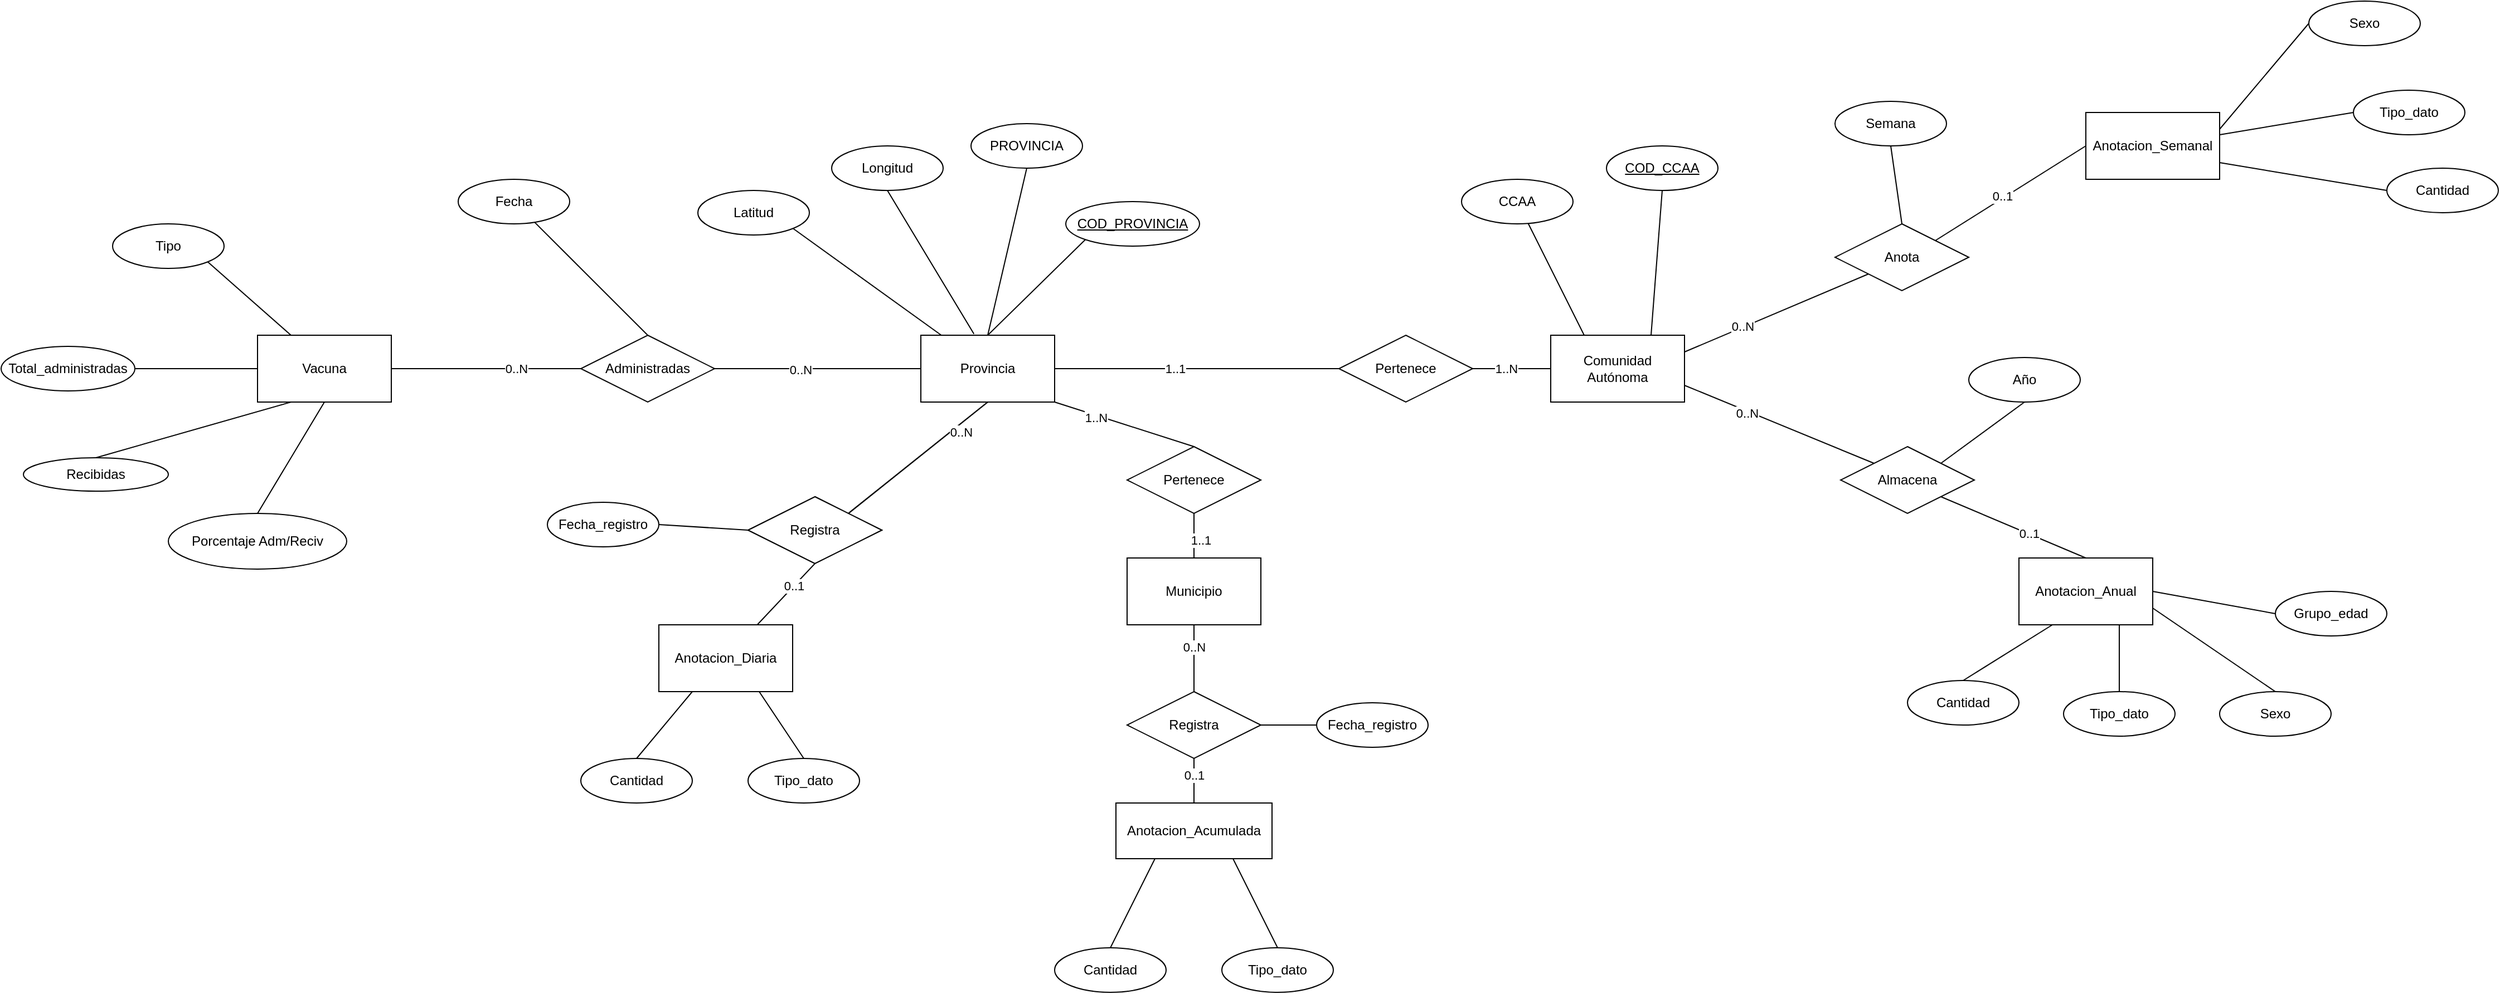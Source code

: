 <mxfile version="17.4.0" type="github">
  <diagram id="R2lEEEUBdFMjLlhIrx00" name="Page-1">
    <mxGraphModel dx="3220" dy="1323" grid="1" gridSize="10" guides="1" tooltips="1" connect="1" arrows="1" fold="1" page="1" pageScale="1" pageWidth="850" pageHeight="1100" math="0" shadow="0" extFonts="Permanent Marker^https://fonts.googleapis.com/css?family=Permanent+Marker">
      <root>
        <mxCell id="0" />
        <mxCell id="1" parent="0" />
        <mxCell id="w57yHe_7JFrNomqTNShA-3" style="rounded=0;orthogonalLoop=1;jettySize=auto;html=1;exitX=0.5;exitY=1;exitDx=0;exitDy=0;entryX=1;entryY=0;entryDx=0;entryDy=0;endArrow=none;endFill=0;" edge="1" parent="1" source="OdBqMyks01wx5SP8Kabh-1" target="w57yHe_7JFrNomqTNShA-2">
          <mxGeometry relative="1" as="geometry" />
        </mxCell>
        <mxCell id="w57yHe_7JFrNomqTNShA-5" value="0..N" style="edgeLabel;html=1;align=center;verticalAlign=middle;resizable=0;points=[];" vertex="1" connectable="0" parent="w57yHe_7JFrNomqTNShA-3">
          <mxGeometry x="-0.6" y="-2" relative="1" as="geometry">
            <mxPoint x="2" y="8" as="offset" />
          </mxGeometry>
        </mxCell>
        <mxCell id="OdBqMyks01wx5SP8Kabh-1" value="Provincia" style="rounded=0;whiteSpace=wrap;html=1;" parent="1" vertex="1">
          <mxGeometry x="165" y="390" width="120" height="60" as="geometry" />
        </mxCell>
        <mxCell id="OdBqMyks01wx5SP8Kabh-2" value="Pertenece" style="rhombus;whiteSpace=wrap;html=1;" parent="1" vertex="1">
          <mxGeometry x="540" y="390" width="120" height="60" as="geometry" />
        </mxCell>
        <mxCell id="OdBqMyks01wx5SP8Kabh-3" value="Comunidad Autónoma" style="rounded=0;whiteSpace=wrap;html=1;" parent="1" vertex="1">
          <mxGeometry x="730" y="390" width="120" height="60" as="geometry" />
        </mxCell>
        <mxCell id="OdBqMyks01wx5SP8Kabh-4" value="PROVINCIA" style="ellipse;whiteSpace=wrap;html=1;" parent="1" vertex="1">
          <mxGeometry x="210" y="200" width="100" height="40" as="geometry" />
        </mxCell>
        <mxCell id="OdBqMyks01wx5SP8Kabh-5" value="&lt;u&gt;COD_PROVINCIA&lt;/u&gt;" style="ellipse;whiteSpace=wrap;html=1;" parent="1" vertex="1">
          <mxGeometry x="295" y="270" width="120" height="40" as="geometry" />
        </mxCell>
        <mxCell id="OdBqMyks01wx5SP8Kabh-6" value="" style="endArrow=none;html=1;rounded=0;entryX=0;entryY=1;entryDx=0;entryDy=0;exitX=0.5;exitY=0;exitDx=0;exitDy=0;" parent="1" source="OdBqMyks01wx5SP8Kabh-1" target="OdBqMyks01wx5SP8Kabh-5" edge="1">
          <mxGeometry width="50" height="50" relative="1" as="geometry">
            <mxPoint x="405" y="530" as="sourcePoint" />
            <mxPoint x="455" y="480" as="targetPoint" />
          </mxGeometry>
        </mxCell>
        <mxCell id="OdBqMyks01wx5SP8Kabh-8" value="" style="endArrow=none;html=1;rounded=0;entryX=0.5;entryY=1;entryDx=0;entryDy=0;exitX=0.5;exitY=0;exitDx=0;exitDy=0;" parent="1" source="OdBqMyks01wx5SP8Kabh-1" target="OdBqMyks01wx5SP8Kabh-4" edge="1">
          <mxGeometry width="50" height="50" relative="1" as="geometry">
            <mxPoint x="405" y="530" as="sourcePoint" />
            <mxPoint x="455" y="480" as="targetPoint" />
          </mxGeometry>
        </mxCell>
        <mxCell id="OdBqMyks01wx5SP8Kabh-9" value="CCAA" style="ellipse;whiteSpace=wrap;html=1;" parent="1" vertex="1">
          <mxGeometry x="650" y="250" width="100" height="40" as="geometry" />
        </mxCell>
        <mxCell id="OdBqMyks01wx5SP8Kabh-10" value="&lt;u&gt;COD_CCAA&lt;/u&gt;" style="ellipse;whiteSpace=wrap;html=1;" parent="1" vertex="1">
          <mxGeometry x="780" y="220" width="100" height="40" as="geometry" />
        </mxCell>
        <mxCell id="OdBqMyks01wx5SP8Kabh-11" value="" style="endArrow=none;html=1;rounded=0;exitX=0.25;exitY=0;exitDx=0;exitDy=0;" parent="1" source="OdBqMyks01wx5SP8Kabh-3" target="OdBqMyks01wx5SP8Kabh-9" edge="1">
          <mxGeometry width="50" height="50" relative="1" as="geometry">
            <mxPoint x="670" y="380" as="sourcePoint" />
            <mxPoint x="720" y="330" as="targetPoint" />
          </mxGeometry>
        </mxCell>
        <mxCell id="OdBqMyks01wx5SP8Kabh-12" value="" style="endArrow=none;html=1;rounded=0;entryX=0.5;entryY=1;entryDx=0;entryDy=0;exitX=0.75;exitY=0;exitDx=0;exitDy=0;" parent="1" source="OdBqMyks01wx5SP8Kabh-3" target="OdBqMyks01wx5SP8Kabh-10" edge="1">
          <mxGeometry width="50" height="50" relative="1" as="geometry">
            <mxPoint x="870" y="400" as="sourcePoint" />
            <mxPoint x="920" y="350" as="targetPoint" />
          </mxGeometry>
        </mxCell>
        <mxCell id="OdBqMyks01wx5SP8Kabh-20" value="" style="endArrow=none;html=1;rounded=0;strokeColor=default;exitX=1;exitY=0.5;exitDx=0;exitDy=0;entryX=0;entryY=0.5;entryDx=0;entryDy=0;" parent="1" source="OdBqMyks01wx5SP8Kabh-1" target="OdBqMyks01wx5SP8Kabh-2" edge="1">
          <mxGeometry width="50" height="50" relative="1" as="geometry">
            <mxPoint x="275" y="450" as="sourcePoint" />
            <mxPoint x="345.0" y="420.0" as="targetPoint" />
          </mxGeometry>
        </mxCell>
        <mxCell id="OdBqMyks01wx5SP8Kabh-22" value="1..1" style="edgeLabel;html=1;align=center;verticalAlign=middle;resizable=0;points=[];" parent="OdBqMyks01wx5SP8Kabh-20" vertex="1" connectable="0">
          <mxGeometry x="-0.2" relative="1" as="geometry">
            <mxPoint x="6" as="offset" />
          </mxGeometry>
        </mxCell>
        <mxCell id="OdBqMyks01wx5SP8Kabh-21" value="" style="endArrow=none;html=1;rounded=0;strokeColor=default;exitX=1;exitY=0.5;exitDx=0;exitDy=0;entryX=0;entryY=0.5;entryDx=0;entryDy=0;" parent="1" source="OdBqMyks01wx5SP8Kabh-2" target="OdBqMyks01wx5SP8Kabh-3" edge="1">
          <mxGeometry width="50" height="50" relative="1" as="geometry">
            <mxPoint x="670" y="419.5" as="sourcePoint" />
            <mxPoint x="770" y="419.5" as="targetPoint" />
          </mxGeometry>
        </mxCell>
        <mxCell id="OdBqMyks01wx5SP8Kabh-23" value="1..N" style="edgeLabel;html=1;align=center;verticalAlign=middle;resizable=0;points=[];" parent="OdBqMyks01wx5SP8Kabh-21" vertex="1" connectable="0">
          <mxGeometry x="0.214" y="-1" relative="1" as="geometry">
            <mxPoint x="-13" y="-1" as="offset" />
          </mxGeometry>
        </mxCell>
        <mxCell id="OdBqMyks01wx5SP8Kabh-24" value="Vacuna" style="rounded=0;whiteSpace=wrap;html=1;" parent="1" vertex="1">
          <mxGeometry x="-430" y="390" width="120" height="60" as="geometry" />
        </mxCell>
        <mxCell id="OdBqMyks01wx5SP8Kabh-25" value="Tipo" style="ellipse;whiteSpace=wrap;html=1;" parent="1" vertex="1">
          <mxGeometry x="-560" y="290" width="100" height="40" as="geometry" />
        </mxCell>
        <mxCell id="OdBqMyks01wx5SP8Kabh-26" value="" style="endArrow=none;html=1;rounded=0;strokeColor=default;entryX=0.25;entryY=0;entryDx=0;entryDy=0;exitX=1;exitY=1;exitDx=0;exitDy=0;" parent="1" source="OdBqMyks01wx5SP8Kabh-25" target="OdBqMyks01wx5SP8Kabh-24" edge="1">
          <mxGeometry width="50" height="50" relative="1" as="geometry">
            <mxPoint x="-710" y="490" as="sourcePoint" />
            <mxPoint x="-660" y="440" as="targetPoint" />
          </mxGeometry>
        </mxCell>
        <mxCell id="OdBqMyks01wx5SP8Kabh-27" value="Total_administradas" style="ellipse;whiteSpace=wrap;html=1;" parent="1" vertex="1">
          <mxGeometry x="-660" y="400" width="120" height="40" as="geometry" />
        </mxCell>
        <mxCell id="OdBqMyks01wx5SP8Kabh-28" value="" style="endArrow=none;html=1;rounded=0;strokeColor=default;entryX=0;entryY=0.5;entryDx=0;entryDy=0;exitX=1;exitY=0.5;exitDx=0;exitDy=0;" parent="1" source="OdBqMyks01wx5SP8Kabh-27" target="OdBqMyks01wx5SP8Kabh-24" edge="1">
          <mxGeometry width="50" height="50" relative="1" as="geometry">
            <mxPoint x="-560" y="510" as="sourcePoint" />
            <mxPoint x="-460" y="460" as="targetPoint" />
          </mxGeometry>
        </mxCell>
        <mxCell id="OdBqMyks01wx5SP8Kabh-29" value="Recibidas" style="ellipse;whiteSpace=wrap;html=1;" parent="1" vertex="1">
          <mxGeometry x="-640" y="500" width="130" height="30" as="geometry" />
        </mxCell>
        <mxCell id="OdBqMyks01wx5SP8Kabh-30" value="" style="endArrow=none;html=1;rounded=0;strokeColor=default;entryX=0.25;entryY=1;entryDx=0;entryDy=0;exitX=0.5;exitY=0;exitDx=0;exitDy=0;" parent="1" source="OdBqMyks01wx5SP8Kabh-29" target="OdBqMyks01wx5SP8Kabh-24" edge="1">
          <mxGeometry width="50" height="50" relative="1" as="geometry">
            <mxPoint x="-650" y="540" as="sourcePoint" />
            <mxPoint x="-570" y="450" as="targetPoint" />
          </mxGeometry>
        </mxCell>
        <mxCell id="OdBqMyks01wx5SP8Kabh-31" value="Porcentaje Adm/Reciv" style="ellipse;whiteSpace=wrap;html=1;" parent="1" vertex="1">
          <mxGeometry x="-510" y="550" width="160" height="50" as="geometry" />
        </mxCell>
        <mxCell id="OdBqMyks01wx5SP8Kabh-32" value="" style="endArrow=none;html=1;rounded=0;strokeColor=default;exitX=0.5;exitY=0;exitDx=0;exitDy=0;entryX=0.5;entryY=1;entryDx=0;entryDy=0;" parent="1" source="OdBqMyks01wx5SP8Kabh-31" target="OdBqMyks01wx5SP8Kabh-24" edge="1">
          <mxGeometry width="50" height="50" relative="1" as="geometry">
            <mxPoint x="-420" y="570" as="sourcePoint" />
            <mxPoint x="-440" y="450" as="targetPoint" />
          </mxGeometry>
        </mxCell>
        <mxCell id="OdBqMyks01wx5SP8Kabh-33" value="Administradas" style="rhombus;whiteSpace=wrap;html=1;" parent="1" vertex="1">
          <mxGeometry x="-140" y="390" width="120" height="60" as="geometry" />
        </mxCell>
        <mxCell id="OdBqMyks01wx5SP8Kabh-34" value="" style="endArrow=none;html=1;rounded=0;entryX=0;entryY=0.5;entryDx=0;entryDy=0;exitX=1;exitY=0.5;exitDx=0;exitDy=0;" parent="1" source="OdBqMyks01wx5SP8Kabh-33" target="OdBqMyks01wx5SP8Kabh-1" edge="1">
          <mxGeometry width="50" height="50" relative="1" as="geometry">
            <mxPoint x="244.64" y="550.86" as="sourcePoint" />
            <mxPoint x="210" y="420" as="targetPoint" />
          </mxGeometry>
        </mxCell>
        <mxCell id="OdBqMyks01wx5SP8Kabh-36" value="0..N" style="edgeLabel;html=1;align=center;verticalAlign=middle;resizable=0;points=[];" parent="OdBqMyks01wx5SP8Kabh-34" vertex="1" connectable="0">
          <mxGeometry x="0.25" y="-1" relative="1" as="geometry">
            <mxPoint x="-39" as="offset" />
          </mxGeometry>
        </mxCell>
        <mxCell id="OdBqMyks01wx5SP8Kabh-35" value="" style="endArrow=none;html=1;rounded=0;entryX=0;entryY=0.5;entryDx=0;entryDy=0;exitX=1;exitY=0.5;exitDx=0;exitDy=0;" parent="1" source="OdBqMyks01wx5SP8Kabh-24" target="OdBqMyks01wx5SP8Kabh-33" edge="1">
          <mxGeometry width="50" height="50" relative="1" as="geometry">
            <mxPoint x="-320" y="520" as="sourcePoint" />
            <mxPoint x="-240" y="450" as="targetPoint" />
          </mxGeometry>
        </mxCell>
        <mxCell id="OdBqMyks01wx5SP8Kabh-37" value="0..N" style="edgeLabel;html=1;align=center;verticalAlign=middle;resizable=0;points=[];" parent="OdBqMyks01wx5SP8Kabh-35" vertex="1" connectable="0">
          <mxGeometry x="-0.4" y="-2" relative="1" as="geometry">
            <mxPoint x="61" y="-2" as="offset" />
          </mxGeometry>
        </mxCell>
        <mxCell id="OdBqMyks01wx5SP8Kabh-38" value="Anotacion_Diaria" style="rounded=0;whiteSpace=wrap;html=1;" parent="1" vertex="1">
          <mxGeometry x="-70" y="650" width="120" height="60" as="geometry" />
        </mxCell>
        <mxCell id="OdBqMyks01wx5SP8Kabh-42" value="Municipio" style="rounded=0;whiteSpace=wrap;html=1;" parent="1" vertex="1">
          <mxGeometry x="350" y="590" width="120" height="60" as="geometry" />
        </mxCell>
        <mxCell id="gEgQZ8Mi7P1Ni1HAnaji-2" value="Tipo_dato" style="ellipse;whiteSpace=wrap;html=1;" parent="1" vertex="1">
          <mxGeometry x="10" y="770" width="100" height="40" as="geometry" />
        </mxCell>
        <mxCell id="gEgQZ8Mi7P1Ni1HAnaji-5" value="" style="endArrow=none;html=1;rounded=0;entryX=0.5;entryY=0;entryDx=0;entryDy=0;exitX=0.75;exitY=1;exitDx=0;exitDy=0;" parent="1" source="OdBqMyks01wx5SP8Kabh-38" target="gEgQZ8Mi7P1Ni1HAnaji-2" edge="1">
          <mxGeometry width="50" height="50" relative="1" as="geometry">
            <mxPoint x="-75.0" y="725.0" as="sourcePoint" />
            <mxPoint x="5.0" y="625" as="targetPoint" />
          </mxGeometry>
        </mxCell>
        <mxCell id="gEgQZ8Mi7P1Ni1HAnaji-6" value="Cantidad" style="ellipse;whiteSpace=wrap;html=1;" parent="1" vertex="1">
          <mxGeometry x="-140" y="770" width="100" height="40" as="geometry" />
        </mxCell>
        <mxCell id="gEgQZ8Mi7P1Ni1HAnaji-7" value="" style="endArrow=none;html=1;rounded=0;entryX=0.5;entryY=0;entryDx=0;entryDy=0;exitX=0.25;exitY=1;exitDx=0;exitDy=0;" parent="1" source="OdBqMyks01wx5SP8Kabh-38" target="gEgQZ8Mi7P1Ni1HAnaji-6" edge="1">
          <mxGeometry width="50" height="50" relative="1" as="geometry">
            <mxPoint x="-5.0" y="825.0" as="sourcePoint" />
            <mxPoint x="99.854" y="875.774" as="targetPoint" />
          </mxGeometry>
        </mxCell>
        <mxCell id="gEgQZ8Mi7P1Ni1HAnaji-8" value="Latitud" style="ellipse;whiteSpace=wrap;html=1;" parent="1" vertex="1">
          <mxGeometry x="-35" y="260" width="100" height="40" as="geometry" />
        </mxCell>
        <mxCell id="gEgQZ8Mi7P1Ni1HAnaji-10" value="Longitud" style="ellipse;whiteSpace=wrap;html=1;" parent="1" vertex="1">
          <mxGeometry x="85" y="220" width="100" height="40" as="geometry" />
        </mxCell>
        <mxCell id="gEgQZ8Mi7P1Ni1HAnaji-11" value="" style="endArrow=none;html=1;rounded=0;entryX=0.5;entryY=1;entryDx=0;entryDy=0;exitX=0.397;exitY=-0.018;exitDx=0;exitDy=0;exitPerimeter=0;" parent="1" source="OdBqMyks01wx5SP8Kabh-1" target="gEgQZ8Mi7P1Ni1HAnaji-10" edge="1">
          <mxGeometry width="50" height="50" relative="1" as="geometry">
            <mxPoint x="235.0" y="400.0" as="sourcePoint" />
            <mxPoint x="359.854" y="344.226" as="targetPoint" />
          </mxGeometry>
        </mxCell>
        <mxCell id="gEgQZ8Mi7P1Ni1HAnaji-12" value="" style="endArrow=none;html=1;rounded=0;entryX=1;entryY=1;entryDx=0;entryDy=0;" parent="1" source="OdBqMyks01wx5SP8Kabh-1" target="gEgQZ8Mi7P1Ni1HAnaji-8" edge="1">
          <mxGeometry width="50" height="50" relative="1" as="geometry">
            <mxPoint x="245.0" y="410.0" as="sourcePoint" />
            <mxPoint x="369.854" y="354.226" as="targetPoint" />
          </mxGeometry>
        </mxCell>
        <mxCell id="w57yHe_7JFrNomqTNShA-2" value="Registra" style="rhombus;whiteSpace=wrap;html=1;" vertex="1" parent="1">
          <mxGeometry x="10" y="535" width="120" height="60" as="geometry" />
        </mxCell>
        <mxCell id="w57yHe_7JFrNomqTNShA-4" style="rounded=0;orthogonalLoop=1;jettySize=auto;html=1;exitX=0.5;exitY=1;exitDx=0;exitDy=0;endArrow=none;endFill=0;" edge="1" parent="1" source="w57yHe_7JFrNomqTNShA-2" target="OdBqMyks01wx5SP8Kabh-38">
          <mxGeometry relative="1" as="geometry">
            <mxPoint x="224.58" y="570.0" as="sourcePoint" />
            <mxPoint x="224.58" y="630" as="targetPoint" />
          </mxGeometry>
        </mxCell>
        <mxCell id="w57yHe_7JFrNomqTNShA-6" value="0..1" style="edgeLabel;html=1;align=center;verticalAlign=middle;resizable=0;points=[];" vertex="1" connectable="0" parent="w57yHe_7JFrNomqTNShA-4">
          <mxGeometry x="-0.267" relative="1" as="geometry">
            <mxPoint as="offset" />
          </mxGeometry>
        </mxCell>
        <mxCell id="w57yHe_7JFrNomqTNShA-7" value="Fecha_registro" style="ellipse;whiteSpace=wrap;html=1;" vertex="1" parent="1">
          <mxGeometry x="-170" y="540" width="100" height="40" as="geometry" />
        </mxCell>
        <mxCell id="w57yHe_7JFrNomqTNShA-8" value="" style="endArrow=none;html=1;rounded=0;entryX=1;entryY=0.5;entryDx=0;entryDy=0;exitX=0;exitY=0.5;exitDx=0;exitDy=0;" edge="1" parent="1" source="w57yHe_7JFrNomqTNShA-2" target="w57yHe_7JFrNomqTNShA-7">
          <mxGeometry width="50" height="50" relative="1" as="geometry">
            <mxPoint x="235" y="400.0" as="sourcePoint" />
            <mxPoint x="322.574" y="314.142" as="targetPoint" />
          </mxGeometry>
        </mxCell>
        <mxCell id="w57yHe_7JFrNomqTNShA-10" value="Anotacion_Semanal" style="rounded=0;whiteSpace=wrap;html=1;" vertex="1" parent="1">
          <mxGeometry x="1210" y="190" width="120" height="60" as="geometry" />
        </mxCell>
        <mxCell id="w57yHe_7JFrNomqTNShA-12" value="Tipo_dato" style="ellipse;whiteSpace=wrap;html=1;" vertex="1" parent="1">
          <mxGeometry x="1450" y="170" width="100" height="40" as="geometry" />
        </mxCell>
        <mxCell id="w57yHe_7JFrNomqTNShA-13" value="Cantidad" style="ellipse;whiteSpace=wrap;html=1;" vertex="1" parent="1">
          <mxGeometry x="1480" y="240" width="100" height="40" as="geometry" />
        </mxCell>
        <mxCell id="w57yHe_7JFrNomqTNShA-19" value="" style="endArrow=none;html=1;rounded=0;entryX=0;entryY=0.5;entryDx=0;entryDy=0;exitX=1;exitY=0.75;exitDx=0;exitDy=0;" edge="1" parent="1" source="w57yHe_7JFrNomqTNShA-10" target="w57yHe_7JFrNomqTNShA-13">
          <mxGeometry width="50" height="50" relative="1" as="geometry">
            <mxPoint x="930" y="280" as="sourcePoint" />
            <mxPoint x="970" y="340" as="targetPoint" />
          </mxGeometry>
        </mxCell>
        <mxCell id="w57yHe_7JFrNomqTNShA-20" value="" style="endArrow=none;html=1;rounded=0;entryX=0;entryY=0.5;entryDx=0;entryDy=0;" edge="1" parent="1" source="w57yHe_7JFrNomqTNShA-10" target="w57yHe_7JFrNomqTNShA-12">
          <mxGeometry width="50" height="50" relative="1" as="geometry">
            <mxPoint x="870" y="280" as="sourcePoint" />
            <mxPoint x="820" y="340" as="targetPoint" />
          </mxGeometry>
        </mxCell>
        <mxCell id="w57yHe_7JFrNomqTNShA-23" value="Sexo" style="ellipse;whiteSpace=wrap;html=1;" vertex="1" parent="1">
          <mxGeometry x="1410" y="90" width="100" height="40" as="geometry" />
        </mxCell>
        <mxCell id="w57yHe_7JFrNomqTNShA-24" value="" style="endArrow=none;html=1;rounded=0;entryX=1;entryY=0.25;entryDx=0;entryDy=0;exitX=0;exitY=0.5;exitDx=0;exitDy=0;" edge="1" parent="1" source="w57yHe_7JFrNomqTNShA-23" target="w57yHe_7JFrNomqTNShA-10">
          <mxGeometry width="50" height="50" relative="1" as="geometry">
            <mxPoint x="960" y="290" as="sourcePoint" />
            <mxPoint x="1310" y="275" as="targetPoint" />
          </mxGeometry>
        </mxCell>
        <mxCell id="w57yHe_7JFrNomqTNShA-25" value="Semana" style="ellipse;whiteSpace=wrap;html=1;" vertex="1" parent="1">
          <mxGeometry x="985" y="180" width="100" height="40" as="geometry" />
        </mxCell>
        <mxCell id="w57yHe_7JFrNomqTNShA-26" value="" style="endArrow=none;html=1;rounded=0;entryX=0.5;entryY=1;entryDx=0;entryDy=0;exitX=0.5;exitY=0;exitDx=0;exitDy=0;" edge="1" parent="1" source="w57yHe_7JFrNomqTNShA-66" target="w57yHe_7JFrNomqTNShA-25">
          <mxGeometry width="50" height="50" relative="1" as="geometry">
            <mxPoint x="1310" y="260" as="sourcePoint" />
            <mxPoint x="1250" y="320" as="targetPoint" />
          </mxGeometry>
        </mxCell>
        <mxCell id="w57yHe_7JFrNomqTNShA-27" value="Grupo_edad" style="ellipse;whiteSpace=wrap;html=1;" vertex="1" parent="1">
          <mxGeometry x="1380" y="620" width="100" height="40" as="geometry" />
        </mxCell>
        <mxCell id="w57yHe_7JFrNomqTNShA-28" value="" style="endArrow=none;html=1;rounded=0;exitX=0;exitY=0.5;exitDx=0;exitDy=0;entryX=1;entryY=0.5;entryDx=0;entryDy=0;" edge="1" parent="1" source="w57yHe_7JFrNomqTNShA-27" target="w57yHe_7JFrNomqTNShA-57">
          <mxGeometry width="50" height="50" relative="1" as="geometry">
            <mxPoint x="1515" y="430" as="sourcePoint" />
            <mxPoint x="1280" y="600" as="targetPoint" />
          </mxGeometry>
        </mxCell>
        <mxCell id="w57yHe_7JFrNomqTNShA-32" value="Pertenece" style="rhombus;whiteSpace=wrap;html=1;" vertex="1" parent="1">
          <mxGeometry x="350" y="490" width="120" height="60" as="geometry" />
        </mxCell>
        <mxCell id="w57yHe_7JFrNomqTNShA-34" value="" style="endArrow=none;html=1;rounded=0;strokeColor=default;exitX=0.5;exitY=0;exitDx=0;exitDy=0;entryX=0.5;entryY=1;entryDx=0;entryDy=0;" edge="1" parent="1" target="w57yHe_7JFrNomqTNShA-32" source="OdBqMyks01wx5SP8Kabh-42">
          <mxGeometry width="50" height="50" relative="1" as="geometry">
            <mxPoint x="232.5" y="520" as="sourcePoint" />
            <mxPoint x="292.5" y="520.0" as="targetPoint" />
          </mxGeometry>
        </mxCell>
        <mxCell id="w57yHe_7JFrNomqTNShA-35" value="1..1" style="edgeLabel;html=1;align=center;verticalAlign=middle;resizable=0;points=[];" vertex="1" connectable="0" parent="w57yHe_7JFrNomqTNShA-34">
          <mxGeometry x="-0.2" relative="1" as="geometry">
            <mxPoint x="6" as="offset" />
          </mxGeometry>
        </mxCell>
        <mxCell id="w57yHe_7JFrNomqTNShA-36" value="" style="endArrow=none;html=1;rounded=0;strokeColor=default;exitX=0.5;exitY=0;exitDx=0;exitDy=0;entryX=1;entryY=1;entryDx=0;entryDy=0;" edge="1" parent="1" source="w57yHe_7JFrNomqTNShA-32" target="OdBqMyks01wx5SP8Kabh-1">
          <mxGeometry width="50" height="50" relative="1" as="geometry">
            <mxPoint x="617.5" y="519.5" as="sourcePoint" />
            <mxPoint x="677.5" y="520" as="targetPoint" />
          </mxGeometry>
        </mxCell>
        <mxCell id="w57yHe_7JFrNomqTNShA-37" value="1..N" style="edgeLabel;html=1;align=center;verticalAlign=middle;resizable=0;points=[];" vertex="1" connectable="0" parent="w57yHe_7JFrNomqTNShA-36">
          <mxGeometry x="0.214" y="-1" relative="1" as="geometry">
            <mxPoint x="-13" y="-1" as="offset" />
          </mxGeometry>
        </mxCell>
        <mxCell id="w57yHe_7JFrNomqTNShA-38" value="Anotacion_Acumulada" style="rounded=0;whiteSpace=wrap;html=1;" vertex="1" parent="1">
          <mxGeometry x="340" y="810" width="140" height="50" as="geometry" />
        </mxCell>
        <mxCell id="w57yHe_7JFrNomqTNShA-39" value="Tipo_dato" style="ellipse;whiteSpace=wrap;html=1;" vertex="1" parent="1">
          <mxGeometry x="435" y="940" width="100" height="40" as="geometry" />
        </mxCell>
        <mxCell id="w57yHe_7JFrNomqTNShA-40" value="" style="endArrow=none;html=1;rounded=0;entryX=0.5;entryY=0;entryDx=0;entryDy=0;exitX=0.75;exitY=1;exitDx=0;exitDy=0;" edge="1" parent="1" target="w57yHe_7JFrNomqTNShA-39" source="w57yHe_7JFrNomqTNShA-38">
          <mxGeometry width="50" height="50" relative="1" as="geometry">
            <mxPoint x="445" y="880" as="sourcePoint" />
            <mxPoint x="430.0" y="795" as="targetPoint" />
          </mxGeometry>
        </mxCell>
        <mxCell id="w57yHe_7JFrNomqTNShA-41" value="Cantidad" style="ellipse;whiteSpace=wrap;html=1;" vertex="1" parent="1">
          <mxGeometry x="285" y="940" width="100" height="40" as="geometry" />
        </mxCell>
        <mxCell id="w57yHe_7JFrNomqTNShA-42" value="" style="endArrow=none;html=1;rounded=0;entryX=0.5;entryY=0;entryDx=0;entryDy=0;exitX=0.25;exitY=1;exitDx=0;exitDy=0;" edge="1" parent="1" target="w57yHe_7JFrNomqTNShA-41" source="w57yHe_7JFrNomqTNShA-38">
          <mxGeometry width="50" height="50" relative="1" as="geometry">
            <mxPoint x="385" y="880" as="sourcePoint" />
            <mxPoint x="524.854" y="1045.774" as="targetPoint" />
          </mxGeometry>
        </mxCell>
        <mxCell id="w57yHe_7JFrNomqTNShA-45" style="rounded=0;orthogonalLoop=1;jettySize=auto;html=1;exitX=0.5;exitY=1;exitDx=0;exitDy=0;entryX=1;entryY=0;entryDx=0;entryDy=0;endArrow=none;endFill=0;" edge="1" target="w57yHe_7JFrNomqTNShA-47" parent="1">
          <mxGeometry relative="1" as="geometry">
            <mxPoint x="225" y="450" as="sourcePoint" />
          </mxGeometry>
        </mxCell>
        <mxCell id="w57yHe_7JFrNomqTNShA-46" value="0..N" style="edgeLabel;html=1;align=center;verticalAlign=middle;resizable=0;points=[];" vertex="1" connectable="0" parent="w57yHe_7JFrNomqTNShA-45">
          <mxGeometry x="-0.6" y="-2" relative="1" as="geometry">
            <mxPoint x="2" y="8" as="offset" />
          </mxGeometry>
        </mxCell>
        <mxCell id="w57yHe_7JFrNomqTNShA-47" value="Registra" style="rhombus;whiteSpace=wrap;html=1;" vertex="1" parent="1">
          <mxGeometry x="10" y="535" width="120" height="60" as="geometry" />
        </mxCell>
        <mxCell id="w57yHe_7JFrNomqTNShA-49" style="rounded=0;orthogonalLoop=1;jettySize=auto;html=1;exitX=0.5;exitY=1;exitDx=0;exitDy=0;endArrow=none;endFill=0;entryX=0.5;entryY=0;entryDx=0;entryDy=0;" edge="1" parent="1" target="w57yHe_7JFrNomqTNShA-38" source="w57yHe_7JFrNomqTNShA-55">
          <mxGeometry relative="1" as="geometry">
            <mxPoint x="700" y="825" as="sourcePoint" />
            <mxPoint x="648.235" y="880" as="targetPoint" />
          </mxGeometry>
        </mxCell>
        <mxCell id="w57yHe_7JFrNomqTNShA-50" value="0..1" style="edgeLabel;html=1;align=center;verticalAlign=middle;resizable=0;points=[];" vertex="1" connectable="0" parent="w57yHe_7JFrNomqTNShA-49">
          <mxGeometry x="-0.267" relative="1" as="geometry">
            <mxPoint as="offset" />
          </mxGeometry>
        </mxCell>
        <mxCell id="w57yHe_7JFrNomqTNShA-51" value="Fecha_registro" style="ellipse;whiteSpace=wrap;html=1;" vertex="1" parent="1">
          <mxGeometry x="520" y="720" width="100" height="40" as="geometry" />
        </mxCell>
        <mxCell id="w57yHe_7JFrNomqTNShA-52" value="" style="endArrow=none;html=1;rounded=0;entryX=0;entryY=0.5;entryDx=0;entryDy=0;exitX=1;exitY=0.5;exitDx=0;exitDy=0;" edge="1" parent="1" target="w57yHe_7JFrNomqTNShA-51" source="w57yHe_7JFrNomqTNShA-55">
          <mxGeometry width="50" height="50" relative="1" as="geometry">
            <mxPoint x="640" y="795" as="sourcePoint" />
            <mxPoint x="952.574" y="544.142" as="targetPoint" />
          </mxGeometry>
        </mxCell>
        <mxCell id="w57yHe_7JFrNomqTNShA-53" style="rounded=0;orthogonalLoop=1;jettySize=auto;html=1;exitX=0.5;exitY=1;exitDx=0;exitDy=0;entryX=0.5;entryY=0;entryDx=0;entryDy=0;endArrow=none;endFill=0;" edge="1" parent="1" target="w57yHe_7JFrNomqTNShA-55" source="OdBqMyks01wx5SP8Kabh-42">
          <mxGeometry relative="1" as="geometry">
            <mxPoint x="855" y="680" as="sourcePoint" />
          </mxGeometry>
        </mxCell>
        <mxCell id="w57yHe_7JFrNomqTNShA-54" value="0..N" style="edgeLabel;html=1;align=center;verticalAlign=middle;resizable=0;points=[];" vertex="1" connectable="0" parent="w57yHe_7JFrNomqTNShA-53">
          <mxGeometry x="-0.6" y="-2" relative="1" as="geometry">
            <mxPoint x="2" y="8" as="offset" />
          </mxGeometry>
        </mxCell>
        <mxCell id="w57yHe_7JFrNomqTNShA-55" value="Registra" style="rhombus;whiteSpace=wrap;html=1;" vertex="1" parent="1">
          <mxGeometry x="350" y="710" width="120" height="60" as="geometry" />
        </mxCell>
        <mxCell id="w57yHe_7JFrNomqTNShA-57" value="Anotacion_Anual" style="rounded=0;whiteSpace=wrap;html=1;" vertex="1" parent="1">
          <mxGeometry x="1150" y="590" width="120" height="60" as="geometry" />
        </mxCell>
        <mxCell id="w57yHe_7JFrNomqTNShA-58" value="Tipo_dato" style="ellipse;whiteSpace=wrap;html=1;" vertex="1" parent="1">
          <mxGeometry x="1190" y="710" width="100" height="40" as="geometry" />
        </mxCell>
        <mxCell id="w57yHe_7JFrNomqTNShA-59" value="Cantidad" style="ellipse;whiteSpace=wrap;html=1;" vertex="1" parent="1">
          <mxGeometry x="1050" y="700" width="100" height="40" as="geometry" />
        </mxCell>
        <mxCell id="w57yHe_7JFrNomqTNShA-60" value="" style="endArrow=none;html=1;rounded=0;entryX=0.5;entryY=0;entryDx=0;entryDy=0;exitX=0.25;exitY=1;exitDx=0;exitDy=0;" edge="1" parent="1" source="w57yHe_7JFrNomqTNShA-57" target="w57yHe_7JFrNomqTNShA-59">
          <mxGeometry width="50" height="50" relative="1" as="geometry">
            <mxPoint x="840" y="670" as="sourcePoint" />
            <mxPoint x="880" y="730" as="targetPoint" />
          </mxGeometry>
        </mxCell>
        <mxCell id="w57yHe_7JFrNomqTNShA-61" value="" style="endArrow=none;html=1;rounded=0;entryX=0.5;entryY=0;entryDx=0;entryDy=0;exitX=0.75;exitY=1;exitDx=0;exitDy=0;" edge="1" parent="1" source="w57yHe_7JFrNomqTNShA-57" target="w57yHe_7JFrNomqTNShA-58">
          <mxGeometry width="50" height="50" relative="1" as="geometry">
            <mxPoint x="780" y="670" as="sourcePoint" />
            <mxPoint x="730" y="730" as="targetPoint" />
          </mxGeometry>
        </mxCell>
        <mxCell id="w57yHe_7JFrNomqTNShA-62" value="Sexo" style="ellipse;whiteSpace=wrap;html=1;" vertex="1" parent="1">
          <mxGeometry x="1330" y="710" width="100" height="40" as="geometry" />
        </mxCell>
        <mxCell id="w57yHe_7JFrNomqTNShA-63" value="" style="endArrow=none;html=1;rounded=0;entryX=1;entryY=0.75;entryDx=0;entryDy=0;exitX=0.5;exitY=0;exitDx=0;exitDy=0;" edge="1" parent="1" source="w57yHe_7JFrNomqTNShA-62" target="w57yHe_7JFrNomqTNShA-57">
          <mxGeometry width="50" height="50" relative="1" as="geometry">
            <mxPoint x="870" y="680" as="sourcePoint" />
            <mxPoint x="1220" y="665" as="targetPoint" />
          </mxGeometry>
        </mxCell>
        <mxCell id="w57yHe_7JFrNomqTNShA-66" value="Anota" style="rhombus;whiteSpace=wrap;html=1;" vertex="1" parent="1">
          <mxGeometry x="985" y="290" width="120" height="60" as="geometry" />
        </mxCell>
        <mxCell id="w57yHe_7JFrNomqTNShA-67" value="" style="endArrow=none;html=1;rounded=0;entryX=0;entryY=1;entryDx=0;entryDy=0;exitX=1;exitY=0.25;exitDx=0;exitDy=0;" edge="1" parent="1" source="OdBqMyks01wx5SP8Kabh-3" target="w57yHe_7JFrNomqTNShA-66">
          <mxGeometry width="50" height="50" relative="1" as="geometry">
            <mxPoint x="1310" y="260" as="sourcePoint" />
            <mxPoint x="1500" y="320" as="targetPoint" />
          </mxGeometry>
        </mxCell>
        <mxCell id="w57yHe_7JFrNomqTNShA-74" value="0..N" style="edgeLabel;html=1;align=center;verticalAlign=middle;resizable=0;points=[];" vertex="1" connectable="0" parent="w57yHe_7JFrNomqTNShA-67">
          <mxGeometry x="-0.37" y="1" relative="1" as="geometry">
            <mxPoint as="offset" />
          </mxGeometry>
        </mxCell>
        <mxCell id="w57yHe_7JFrNomqTNShA-68" value="" style="endArrow=none;html=1;rounded=0;entryX=1;entryY=0;entryDx=0;entryDy=0;exitX=0;exitY=0.5;exitDx=0;exitDy=0;" edge="1" parent="1" source="w57yHe_7JFrNomqTNShA-10" target="w57yHe_7JFrNomqTNShA-66">
          <mxGeometry width="50" height="50" relative="1" as="geometry">
            <mxPoint x="1320" y="270" as="sourcePoint" />
            <mxPoint x="1510" y="330" as="targetPoint" />
          </mxGeometry>
        </mxCell>
        <mxCell id="w57yHe_7JFrNomqTNShA-76" value="0..1" style="edgeLabel;html=1;align=center;verticalAlign=middle;resizable=0;points=[];" vertex="1" connectable="0" parent="w57yHe_7JFrNomqTNShA-68">
          <mxGeometry x="0.102" y="-2" relative="1" as="geometry">
            <mxPoint as="offset" />
          </mxGeometry>
        </mxCell>
        <mxCell id="w57yHe_7JFrNomqTNShA-69" value="Año" style="ellipse;whiteSpace=wrap;html=1;" vertex="1" parent="1">
          <mxGeometry x="1105" y="410" width="100" height="40" as="geometry" />
        </mxCell>
        <mxCell id="w57yHe_7JFrNomqTNShA-70" value="" style="endArrow=none;html=1;rounded=0;entryX=0.5;entryY=1;entryDx=0;entryDy=0;exitX=1;exitY=0;exitDx=0;exitDy=0;" edge="1" parent="1" source="w57yHe_7JFrNomqTNShA-71" target="w57yHe_7JFrNomqTNShA-69">
          <mxGeometry width="50" height="50" relative="1" as="geometry">
            <mxPoint x="1240" y="565" as="sourcePoint" />
            <mxPoint x="1180" y="625" as="targetPoint" />
          </mxGeometry>
        </mxCell>
        <mxCell id="w57yHe_7JFrNomqTNShA-71" value="Almacena" style="rhombus;whiteSpace=wrap;html=1;" vertex="1" parent="1">
          <mxGeometry x="990" y="490" width="120" height="60" as="geometry" />
        </mxCell>
        <mxCell id="w57yHe_7JFrNomqTNShA-72" value="" style="endArrow=none;html=1;rounded=0;entryX=0;entryY=0;entryDx=0;entryDy=0;exitX=1;exitY=0.75;exitDx=0;exitDy=0;" edge="1" parent="1" target="w57yHe_7JFrNomqTNShA-71" source="OdBqMyks01wx5SP8Kabh-3">
          <mxGeometry width="50" height="50" relative="1" as="geometry">
            <mxPoint x="780" y="710" as="sourcePoint" />
            <mxPoint x="1430" y="625" as="targetPoint" />
          </mxGeometry>
        </mxCell>
        <mxCell id="w57yHe_7JFrNomqTNShA-75" value="0..N" style="edgeLabel;html=1;align=center;verticalAlign=middle;resizable=0;points=[];" vertex="1" connectable="0" parent="w57yHe_7JFrNomqTNShA-72">
          <mxGeometry x="-0.339" y="-2" relative="1" as="geometry">
            <mxPoint as="offset" />
          </mxGeometry>
        </mxCell>
        <mxCell id="w57yHe_7JFrNomqTNShA-73" value="" style="endArrow=none;html=1;rounded=0;entryX=1;entryY=1;entryDx=0;entryDy=0;exitX=0.5;exitY=0;exitDx=0;exitDy=0;" edge="1" parent="1" target="w57yHe_7JFrNomqTNShA-71" source="w57yHe_7JFrNomqTNShA-57">
          <mxGeometry width="50" height="50" relative="1" as="geometry">
            <mxPoint x="1140" y="525" as="sourcePoint" />
            <mxPoint x="1440" y="635" as="targetPoint" />
          </mxGeometry>
        </mxCell>
        <mxCell id="w57yHe_7JFrNomqTNShA-77" value="0..1" style="edgeLabel;html=1;align=center;verticalAlign=middle;resizable=0;points=[];" vertex="1" connectable="0" parent="w57yHe_7JFrNomqTNShA-73">
          <mxGeometry x="-0.208" relative="1" as="geometry">
            <mxPoint as="offset" />
          </mxGeometry>
        </mxCell>
        <mxCell id="w57yHe_7JFrNomqTNShA-79" value="Fecha" style="ellipse;whiteSpace=wrap;html=1;" vertex="1" parent="1">
          <mxGeometry x="-250" y="250" width="100" height="40" as="geometry" />
        </mxCell>
        <mxCell id="w57yHe_7JFrNomqTNShA-80" value="" style="endArrow=none;html=1;rounded=0;exitX=0.5;exitY=0;exitDx=0;exitDy=0;" edge="1" parent="1" target="w57yHe_7JFrNomqTNShA-79" source="OdBqMyks01wx5SP8Kabh-33">
          <mxGeometry width="50" height="50" relative="1" as="geometry">
            <mxPoint x="-80" y="245" as="sourcePoint" />
            <mxPoint x="232.574" y="-5.858" as="targetPoint" />
          </mxGeometry>
        </mxCell>
      </root>
    </mxGraphModel>
  </diagram>
</mxfile>
